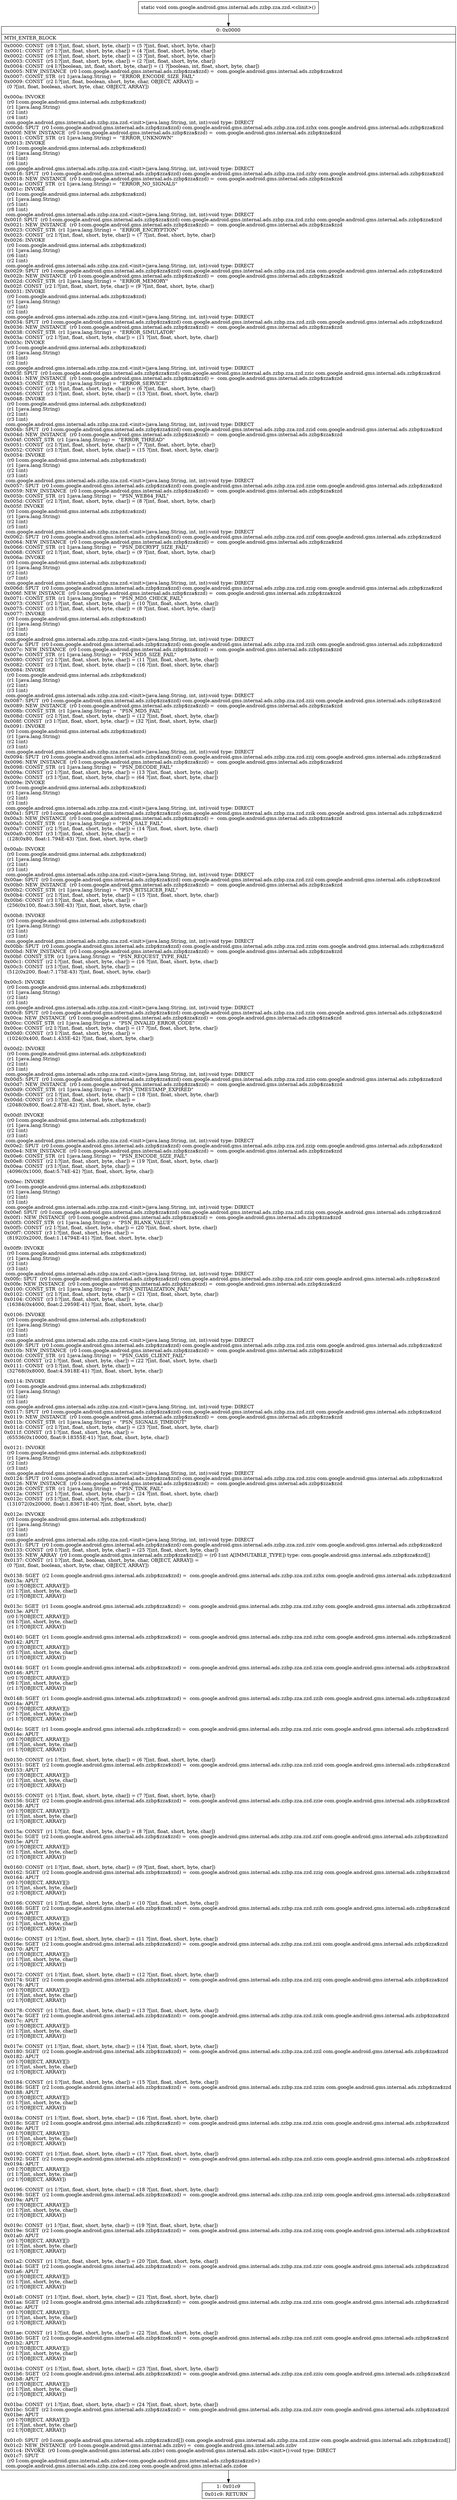 digraph "CFG forcom.google.android.gms.internal.ads.zzbp.zza.zzd.\<clinit\>()V" {
Node_0 [shape=record,label="{0\:\ 0x0000|MTH_ENTER_BLOCK\l|0x0000: CONST  (r8 I:?[int, float, short, byte, char]) = (5 ?[int, float, short, byte, char]) \l0x0001: CONST  (r7 I:?[int, float, short, byte, char]) = (4 ?[int, float, short, byte, char]) \l0x0002: CONST  (r6 I:?[int, float, short, byte, char]) = (3 ?[int, float, short, byte, char]) \l0x0003: CONST  (r5 I:?[int, float, short, byte, char]) = (2 ?[int, float, short, byte, char]) \l0x0004: CONST  (r4 I:?[boolean, int, float, short, byte, char]) = (1 ?[boolean, int, float, short, byte, char]) \l0x0005: NEW_INSTANCE  (r0 I:com.google.android.gms.internal.ads.zzbp$zza$zzd) =  com.google.android.gms.internal.ads.zzbp$zza$zzd \l0x0007: CONST_STR  (r1 I:java.lang.String) =  \"ERROR_ENCODE_SIZE_FAIL\" \l0x0009: CONST  (r2 I:?[int, float, boolean, short, byte, char, OBJECT, ARRAY]) = \l  (0 ?[int, float, boolean, short, byte, char, OBJECT, ARRAY])\l \l0x000a: INVOKE  \l  (r0 I:com.google.android.gms.internal.ads.zzbp$zza$zzd)\l  (r1 I:java.lang.String)\l  (r2 I:int)\l  (r4 I:int)\l com.google.android.gms.internal.ads.zzbp.zza.zzd.\<init\>(java.lang.String, int, int):void type: DIRECT \l0x000d: SPUT  (r0 I:com.google.android.gms.internal.ads.zzbp$zza$zzd) com.google.android.gms.internal.ads.zzbp.zza.zzd.zzhx com.google.android.gms.internal.ads.zzbp$zza$zzd \l0x000f: NEW_INSTANCE  (r0 I:com.google.android.gms.internal.ads.zzbp$zza$zzd) =  com.google.android.gms.internal.ads.zzbp$zza$zzd \l0x0011: CONST_STR  (r1 I:java.lang.String) =  \"ERROR_UNKNOWN\" \l0x0013: INVOKE  \l  (r0 I:com.google.android.gms.internal.ads.zzbp$zza$zzd)\l  (r1 I:java.lang.String)\l  (r4 I:int)\l  (r6 I:int)\l com.google.android.gms.internal.ads.zzbp.zza.zzd.\<init\>(java.lang.String, int, int):void type: DIRECT \l0x0016: SPUT  (r0 I:com.google.android.gms.internal.ads.zzbp$zza$zzd) com.google.android.gms.internal.ads.zzbp.zza.zzd.zzhy com.google.android.gms.internal.ads.zzbp$zza$zzd \l0x0018: NEW_INSTANCE  (r0 I:com.google.android.gms.internal.ads.zzbp$zza$zzd) =  com.google.android.gms.internal.ads.zzbp$zza$zzd \l0x001a: CONST_STR  (r1 I:java.lang.String) =  \"ERROR_NO_SIGNALS\" \l0x001c: INVOKE  \l  (r0 I:com.google.android.gms.internal.ads.zzbp$zza$zzd)\l  (r1 I:java.lang.String)\l  (r5 I:int)\l  (r8 I:int)\l com.google.android.gms.internal.ads.zzbp.zza.zzd.\<init\>(java.lang.String, int, int):void type: DIRECT \l0x001f: SPUT  (r0 I:com.google.android.gms.internal.ads.zzbp$zza$zzd) com.google.android.gms.internal.ads.zzbp.zza.zzd.zzhz com.google.android.gms.internal.ads.zzbp$zza$zzd \l0x0021: NEW_INSTANCE  (r0 I:com.google.android.gms.internal.ads.zzbp$zza$zzd) =  com.google.android.gms.internal.ads.zzbp$zza$zzd \l0x0023: CONST_STR  (r1 I:java.lang.String) =  \"ERROR_ENCRYPTION\" \l0x0025: CONST  (r2 I:?[int, float, short, byte, char]) = (7 ?[int, float, short, byte, char]) \l0x0026: INVOKE  \l  (r0 I:com.google.android.gms.internal.ads.zzbp$zza$zzd)\l  (r1 I:java.lang.String)\l  (r6 I:int)\l  (r2 I:int)\l com.google.android.gms.internal.ads.zzbp.zza.zzd.\<init\>(java.lang.String, int, int):void type: DIRECT \l0x0029: SPUT  (r0 I:com.google.android.gms.internal.ads.zzbp$zza$zzd) com.google.android.gms.internal.ads.zzbp.zza.zzd.zzia com.google.android.gms.internal.ads.zzbp$zza$zzd \l0x002b: NEW_INSTANCE  (r0 I:com.google.android.gms.internal.ads.zzbp$zza$zzd) =  com.google.android.gms.internal.ads.zzbp$zza$zzd \l0x002d: CONST_STR  (r1 I:java.lang.String) =  \"ERROR_MEMORY\" \l0x002f: CONST  (r2 I:?[int, float, short, byte, char]) = (9 ?[int, float, short, byte, char]) \l0x0031: INVOKE  \l  (r0 I:com.google.android.gms.internal.ads.zzbp$zza$zzd)\l  (r1 I:java.lang.String)\l  (r7 I:int)\l  (r2 I:int)\l com.google.android.gms.internal.ads.zzbp.zza.zzd.\<init\>(java.lang.String, int, int):void type: DIRECT \l0x0034: SPUT  (r0 I:com.google.android.gms.internal.ads.zzbp$zza$zzd) com.google.android.gms.internal.ads.zzbp.zza.zzd.zzib com.google.android.gms.internal.ads.zzbp$zza$zzd \l0x0036: NEW_INSTANCE  (r0 I:com.google.android.gms.internal.ads.zzbp$zza$zzd) =  com.google.android.gms.internal.ads.zzbp$zza$zzd \l0x0038: CONST_STR  (r1 I:java.lang.String) =  \"ERROR_SIMULATOR\" \l0x003a: CONST  (r2 I:?[int, float, short, byte, char]) = (11 ?[int, float, short, byte, char]) \l0x003c: INVOKE  \l  (r0 I:com.google.android.gms.internal.ads.zzbp$zza$zzd)\l  (r1 I:java.lang.String)\l  (r8 I:int)\l  (r2 I:int)\l com.google.android.gms.internal.ads.zzbp.zza.zzd.\<init\>(java.lang.String, int, int):void type: DIRECT \l0x003f: SPUT  (r0 I:com.google.android.gms.internal.ads.zzbp$zza$zzd) com.google.android.gms.internal.ads.zzbp.zza.zzd.zzic com.google.android.gms.internal.ads.zzbp$zza$zzd \l0x0041: NEW_INSTANCE  (r0 I:com.google.android.gms.internal.ads.zzbp$zza$zzd) =  com.google.android.gms.internal.ads.zzbp$zza$zzd \l0x0043: CONST_STR  (r1 I:java.lang.String) =  \"ERROR_SERVICE\" \l0x0045: CONST  (r2 I:?[int, float, short, byte, char]) = (6 ?[int, float, short, byte, char]) \l0x0046: CONST  (r3 I:?[int, float, short, byte, char]) = (13 ?[int, float, short, byte, char]) \l0x0048: INVOKE  \l  (r0 I:com.google.android.gms.internal.ads.zzbp$zza$zzd)\l  (r1 I:java.lang.String)\l  (r2 I:int)\l  (r3 I:int)\l com.google.android.gms.internal.ads.zzbp.zza.zzd.\<init\>(java.lang.String, int, int):void type: DIRECT \l0x004b: SPUT  (r0 I:com.google.android.gms.internal.ads.zzbp$zza$zzd) com.google.android.gms.internal.ads.zzbp.zza.zzd.zzid com.google.android.gms.internal.ads.zzbp$zza$zzd \l0x004d: NEW_INSTANCE  (r0 I:com.google.android.gms.internal.ads.zzbp$zza$zzd) =  com.google.android.gms.internal.ads.zzbp$zza$zzd \l0x004f: CONST_STR  (r1 I:java.lang.String) =  \"ERROR_THREAD\" \l0x0051: CONST  (r2 I:?[int, float, short, byte, char]) = (7 ?[int, float, short, byte, char]) \l0x0052: CONST  (r3 I:?[int, float, short, byte, char]) = (15 ?[int, float, short, byte, char]) \l0x0054: INVOKE  \l  (r0 I:com.google.android.gms.internal.ads.zzbp$zza$zzd)\l  (r1 I:java.lang.String)\l  (r2 I:int)\l  (r3 I:int)\l com.google.android.gms.internal.ads.zzbp.zza.zzd.\<init\>(java.lang.String, int, int):void type: DIRECT \l0x0057: SPUT  (r0 I:com.google.android.gms.internal.ads.zzbp$zza$zzd) com.google.android.gms.internal.ads.zzbp.zza.zzd.zzie com.google.android.gms.internal.ads.zzbp$zza$zzd \l0x0059: NEW_INSTANCE  (r0 I:com.google.android.gms.internal.ads.zzbp$zza$zzd) =  com.google.android.gms.internal.ads.zzbp$zza$zzd \l0x005b: CONST_STR  (r1 I:java.lang.String) =  \"PSN_WEB64_FAIL\" \l0x005d: CONST  (r2 I:?[int, float, short, byte, char]) = (8 ?[int, float, short, byte, char]) \l0x005f: INVOKE  \l  (r0 I:com.google.android.gms.internal.ads.zzbp$zza$zzd)\l  (r1 I:java.lang.String)\l  (r2 I:int)\l  (r5 I:int)\l com.google.android.gms.internal.ads.zzbp.zza.zzd.\<init\>(java.lang.String, int, int):void type: DIRECT \l0x0062: SPUT  (r0 I:com.google.android.gms.internal.ads.zzbp$zza$zzd) com.google.android.gms.internal.ads.zzbp.zza.zzd.zzif com.google.android.gms.internal.ads.zzbp$zza$zzd \l0x0064: NEW_INSTANCE  (r0 I:com.google.android.gms.internal.ads.zzbp$zza$zzd) =  com.google.android.gms.internal.ads.zzbp$zza$zzd \l0x0066: CONST_STR  (r1 I:java.lang.String) =  \"PSN_DECRYPT_SIZE_FAIL\" \l0x0068: CONST  (r2 I:?[int, float, short, byte, char]) = (9 ?[int, float, short, byte, char]) \l0x006a: INVOKE  \l  (r0 I:com.google.android.gms.internal.ads.zzbp$zza$zzd)\l  (r1 I:java.lang.String)\l  (r2 I:int)\l  (r7 I:int)\l com.google.android.gms.internal.ads.zzbp.zza.zzd.\<init\>(java.lang.String, int, int):void type: DIRECT \l0x006d: SPUT  (r0 I:com.google.android.gms.internal.ads.zzbp$zza$zzd) com.google.android.gms.internal.ads.zzbp.zza.zzd.zzig com.google.android.gms.internal.ads.zzbp$zza$zzd \l0x006f: NEW_INSTANCE  (r0 I:com.google.android.gms.internal.ads.zzbp$zza$zzd) =  com.google.android.gms.internal.ads.zzbp$zza$zzd \l0x0071: CONST_STR  (r1 I:java.lang.String) =  \"PSN_MD5_CHECK_FAIL\" \l0x0073: CONST  (r2 I:?[int, float, short, byte, char]) = (10 ?[int, float, short, byte, char]) \l0x0075: CONST  (r3 I:?[int, float, short, byte, char]) = (8 ?[int, float, short, byte, char]) \l0x0077: INVOKE  \l  (r0 I:com.google.android.gms.internal.ads.zzbp$zza$zzd)\l  (r1 I:java.lang.String)\l  (r2 I:int)\l  (r3 I:int)\l com.google.android.gms.internal.ads.zzbp.zza.zzd.\<init\>(java.lang.String, int, int):void type: DIRECT \l0x007a: SPUT  (r0 I:com.google.android.gms.internal.ads.zzbp$zza$zzd) com.google.android.gms.internal.ads.zzbp.zza.zzd.zzih com.google.android.gms.internal.ads.zzbp$zza$zzd \l0x007c: NEW_INSTANCE  (r0 I:com.google.android.gms.internal.ads.zzbp$zza$zzd) =  com.google.android.gms.internal.ads.zzbp$zza$zzd \l0x007e: CONST_STR  (r1 I:java.lang.String) =  \"PSN_MD5_SIZE_FAIL\" \l0x0080: CONST  (r2 I:?[int, float, short, byte, char]) = (11 ?[int, float, short, byte, char]) \l0x0082: CONST  (r3 I:?[int, float, short, byte, char]) = (16 ?[int, float, short, byte, char]) \l0x0084: INVOKE  \l  (r0 I:com.google.android.gms.internal.ads.zzbp$zza$zzd)\l  (r1 I:java.lang.String)\l  (r2 I:int)\l  (r3 I:int)\l com.google.android.gms.internal.ads.zzbp.zza.zzd.\<init\>(java.lang.String, int, int):void type: DIRECT \l0x0087: SPUT  (r0 I:com.google.android.gms.internal.ads.zzbp$zza$zzd) com.google.android.gms.internal.ads.zzbp.zza.zzd.zzii com.google.android.gms.internal.ads.zzbp$zza$zzd \l0x0089: NEW_INSTANCE  (r0 I:com.google.android.gms.internal.ads.zzbp$zza$zzd) =  com.google.android.gms.internal.ads.zzbp$zza$zzd \l0x008b: CONST_STR  (r1 I:java.lang.String) =  \"PSN_MD5_FAIL\" \l0x008d: CONST  (r2 I:?[int, float, short, byte, char]) = (12 ?[int, float, short, byte, char]) \l0x008f: CONST  (r3 I:?[int, float, short, byte, char]) = (32 ?[int, float, short, byte, char]) \l0x0091: INVOKE  \l  (r0 I:com.google.android.gms.internal.ads.zzbp$zza$zzd)\l  (r1 I:java.lang.String)\l  (r2 I:int)\l  (r3 I:int)\l com.google.android.gms.internal.ads.zzbp.zza.zzd.\<init\>(java.lang.String, int, int):void type: DIRECT \l0x0094: SPUT  (r0 I:com.google.android.gms.internal.ads.zzbp$zza$zzd) com.google.android.gms.internal.ads.zzbp.zza.zzd.zzij com.google.android.gms.internal.ads.zzbp$zza$zzd \l0x0096: NEW_INSTANCE  (r0 I:com.google.android.gms.internal.ads.zzbp$zza$zzd) =  com.google.android.gms.internal.ads.zzbp$zza$zzd \l0x0098: CONST_STR  (r1 I:java.lang.String) =  \"PSN_DECODE_FAIL\" \l0x009a: CONST  (r2 I:?[int, float, short, byte, char]) = (13 ?[int, float, short, byte, char]) \l0x009c: CONST  (r3 I:?[int, float, short, byte, char]) = (64 ?[int, float, short, byte, char]) \l0x009e: INVOKE  \l  (r0 I:com.google.android.gms.internal.ads.zzbp$zza$zzd)\l  (r1 I:java.lang.String)\l  (r2 I:int)\l  (r3 I:int)\l com.google.android.gms.internal.ads.zzbp.zza.zzd.\<init\>(java.lang.String, int, int):void type: DIRECT \l0x00a1: SPUT  (r0 I:com.google.android.gms.internal.ads.zzbp$zza$zzd) com.google.android.gms.internal.ads.zzbp.zza.zzd.zzik com.google.android.gms.internal.ads.zzbp$zza$zzd \l0x00a3: NEW_INSTANCE  (r0 I:com.google.android.gms.internal.ads.zzbp$zza$zzd) =  com.google.android.gms.internal.ads.zzbp$zza$zzd \l0x00a5: CONST_STR  (r1 I:java.lang.String) =  \"PSN_SALT_FAIL\" \l0x00a7: CONST  (r2 I:?[int, float, short, byte, char]) = (14 ?[int, float, short, byte, char]) \l0x00a9: CONST  (r3 I:?[int, float, short, byte, char]) = \l  (128(0x80, float:1.794E\-43) ?[int, float, short, byte, char])\l \l0x00ab: INVOKE  \l  (r0 I:com.google.android.gms.internal.ads.zzbp$zza$zzd)\l  (r1 I:java.lang.String)\l  (r2 I:int)\l  (r3 I:int)\l com.google.android.gms.internal.ads.zzbp.zza.zzd.\<init\>(java.lang.String, int, int):void type: DIRECT \l0x00ae: SPUT  (r0 I:com.google.android.gms.internal.ads.zzbp$zza$zzd) com.google.android.gms.internal.ads.zzbp.zza.zzd.zzil com.google.android.gms.internal.ads.zzbp$zza$zzd \l0x00b0: NEW_INSTANCE  (r0 I:com.google.android.gms.internal.ads.zzbp$zza$zzd) =  com.google.android.gms.internal.ads.zzbp$zza$zzd \l0x00b2: CONST_STR  (r1 I:java.lang.String) =  \"PSN_BITSLICER_FAIL\" \l0x00b4: CONST  (r2 I:?[int, float, short, byte, char]) = (15 ?[int, float, short, byte, char]) \l0x00b6: CONST  (r3 I:?[int, float, short, byte, char]) = \l  (256(0x100, float:3.59E\-43) ?[int, float, short, byte, char])\l \l0x00b8: INVOKE  \l  (r0 I:com.google.android.gms.internal.ads.zzbp$zza$zzd)\l  (r1 I:java.lang.String)\l  (r2 I:int)\l  (r3 I:int)\l com.google.android.gms.internal.ads.zzbp.zza.zzd.\<init\>(java.lang.String, int, int):void type: DIRECT \l0x00bb: SPUT  (r0 I:com.google.android.gms.internal.ads.zzbp$zza$zzd) com.google.android.gms.internal.ads.zzbp.zza.zzd.zzim com.google.android.gms.internal.ads.zzbp$zza$zzd \l0x00bd: NEW_INSTANCE  (r0 I:com.google.android.gms.internal.ads.zzbp$zza$zzd) =  com.google.android.gms.internal.ads.zzbp$zza$zzd \l0x00bf: CONST_STR  (r1 I:java.lang.String) =  \"PSN_REQUEST_TYPE_FAIL\" \l0x00c1: CONST  (r2 I:?[int, float, short, byte, char]) = (16 ?[int, float, short, byte, char]) \l0x00c3: CONST  (r3 I:?[int, float, short, byte, char]) = \l  (512(0x200, float:7.175E\-43) ?[int, float, short, byte, char])\l \l0x00c5: INVOKE  \l  (r0 I:com.google.android.gms.internal.ads.zzbp$zza$zzd)\l  (r1 I:java.lang.String)\l  (r2 I:int)\l  (r3 I:int)\l com.google.android.gms.internal.ads.zzbp.zza.zzd.\<init\>(java.lang.String, int, int):void type: DIRECT \l0x00c8: SPUT  (r0 I:com.google.android.gms.internal.ads.zzbp$zza$zzd) com.google.android.gms.internal.ads.zzbp.zza.zzd.zzin com.google.android.gms.internal.ads.zzbp$zza$zzd \l0x00ca: NEW_INSTANCE  (r0 I:com.google.android.gms.internal.ads.zzbp$zza$zzd) =  com.google.android.gms.internal.ads.zzbp$zza$zzd \l0x00cc: CONST_STR  (r1 I:java.lang.String) =  \"PSN_INVALID_ERROR_CODE\" \l0x00ce: CONST  (r2 I:?[int, float, short, byte, char]) = (17 ?[int, float, short, byte, char]) \l0x00d0: CONST  (r3 I:?[int, float, short, byte, char]) = \l  (1024(0x400, float:1.435E\-42) ?[int, float, short, byte, char])\l \l0x00d2: INVOKE  \l  (r0 I:com.google.android.gms.internal.ads.zzbp$zza$zzd)\l  (r1 I:java.lang.String)\l  (r2 I:int)\l  (r3 I:int)\l com.google.android.gms.internal.ads.zzbp.zza.zzd.\<init\>(java.lang.String, int, int):void type: DIRECT \l0x00d5: SPUT  (r0 I:com.google.android.gms.internal.ads.zzbp$zza$zzd) com.google.android.gms.internal.ads.zzbp.zza.zzd.zzio com.google.android.gms.internal.ads.zzbp$zza$zzd \l0x00d7: NEW_INSTANCE  (r0 I:com.google.android.gms.internal.ads.zzbp$zza$zzd) =  com.google.android.gms.internal.ads.zzbp$zza$zzd \l0x00d9: CONST_STR  (r1 I:java.lang.String) =  \"PSN_TIMESTAMP_EXPIRED\" \l0x00db: CONST  (r2 I:?[int, float, short, byte, char]) = (18 ?[int, float, short, byte, char]) \l0x00dd: CONST  (r3 I:?[int, float, short, byte, char]) = \l  (2048(0x800, float:2.87E\-42) ?[int, float, short, byte, char])\l \l0x00df: INVOKE  \l  (r0 I:com.google.android.gms.internal.ads.zzbp$zza$zzd)\l  (r1 I:java.lang.String)\l  (r2 I:int)\l  (r3 I:int)\l com.google.android.gms.internal.ads.zzbp.zza.zzd.\<init\>(java.lang.String, int, int):void type: DIRECT \l0x00e2: SPUT  (r0 I:com.google.android.gms.internal.ads.zzbp$zza$zzd) com.google.android.gms.internal.ads.zzbp.zza.zzd.zzip com.google.android.gms.internal.ads.zzbp$zza$zzd \l0x00e4: NEW_INSTANCE  (r0 I:com.google.android.gms.internal.ads.zzbp$zza$zzd) =  com.google.android.gms.internal.ads.zzbp$zza$zzd \l0x00e6: CONST_STR  (r1 I:java.lang.String) =  \"PSN_ENCODE_SIZE_FAIL\" \l0x00e8: CONST  (r2 I:?[int, float, short, byte, char]) = (19 ?[int, float, short, byte, char]) \l0x00ea: CONST  (r3 I:?[int, float, short, byte, char]) = \l  (4096(0x1000, float:5.74E\-42) ?[int, float, short, byte, char])\l \l0x00ec: INVOKE  \l  (r0 I:com.google.android.gms.internal.ads.zzbp$zza$zzd)\l  (r1 I:java.lang.String)\l  (r2 I:int)\l  (r3 I:int)\l com.google.android.gms.internal.ads.zzbp.zza.zzd.\<init\>(java.lang.String, int, int):void type: DIRECT \l0x00ef: SPUT  (r0 I:com.google.android.gms.internal.ads.zzbp$zza$zzd) com.google.android.gms.internal.ads.zzbp.zza.zzd.zziq com.google.android.gms.internal.ads.zzbp$zza$zzd \l0x00f1: NEW_INSTANCE  (r0 I:com.google.android.gms.internal.ads.zzbp$zza$zzd) =  com.google.android.gms.internal.ads.zzbp$zza$zzd \l0x00f3: CONST_STR  (r1 I:java.lang.String) =  \"PSN_BLANK_VALUE\" \l0x00f5: CONST  (r2 I:?[int, float, short, byte, char]) = (20 ?[int, float, short, byte, char]) \l0x00f7: CONST  (r3 I:?[int, float, short, byte, char]) = \l  (8192(0x2000, float:1.14794E\-41) ?[int, float, short, byte, char])\l \l0x00f9: INVOKE  \l  (r0 I:com.google.android.gms.internal.ads.zzbp$zza$zzd)\l  (r1 I:java.lang.String)\l  (r2 I:int)\l  (r3 I:int)\l com.google.android.gms.internal.ads.zzbp.zza.zzd.\<init\>(java.lang.String, int, int):void type: DIRECT \l0x00fc: SPUT  (r0 I:com.google.android.gms.internal.ads.zzbp$zza$zzd) com.google.android.gms.internal.ads.zzbp.zza.zzd.zzir com.google.android.gms.internal.ads.zzbp$zza$zzd \l0x00fe: NEW_INSTANCE  (r0 I:com.google.android.gms.internal.ads.zzbp$zza$zzd) =  com.google.android.gms.internal.ads.zzbp$zza$zzd \l0x0100: CONST_STR  (r1 I:java.lang.String) =  \"PSN_INITIALIZATION_FAIL\" \l0x0102: CONST  (r2 I:?[int, float, short, byte, char]) = (21 ?[int, float, short, byte, char]) \l0x0104: CONST  (r3 I:?[int, float, short, byte, char]) = \l  (16384(0x4000, float:2.2959E\-41) ?[int, float, short, byte, char])\l \l0x0106: INVOKE  \l  (r0 I:com.google.android.gms.internal.ads.zzbp$zza$zzd)\l  (r1 I:java.lang.String)\l  (r2 I:int)\l  (r3 I:int)\l com.google.android.gms.internal.ads.zzbp.zza.zzd.\<init\>(java.lang.String, int, int):void type: DIRECT \l0x0109: SPUT  (r0 I:com.google.android.gms.internal.ads.zzbp$zza$zzd) com.google.android.gms.internal.ads.zzbp.zza.zzd.zzis com.google.android.gms.internal.ads.zzbp$zza$zzd \l0x010b: NEW_INSTANCE  (r0 I:com.google.android.gms.internal.ads.zzbp$zza$zzd) =  com.google.android.gms.internal.ads.zzbp$zza$zzd \l0x010d: CONST_STR  (r1 I:java.lang.String) =  \"PSN_GASS_CLIENT_FAIL\" \l0x010f: CONST  (r2 I:?[int, float, short, byte, char]) = (22 ?[int, float, short, byte, char]) \l0x0111: CONST  (r3 I:?[int, float, short, byte, char]) = \l  (32768(0x8000, float:4.5918E\-41) ?[int, float, short, byte, char])\l \l0x0114: INVOKE  \l  (r0 I:com.google.android.gms.internal.ads.zzbp$zza$zzd)\l  (r1 I:java.lang.String)\l  (r2 I:int)\l  (r3 I:int)\l com.google.android.gms.internal.ads.zzbp.zza.zzd.\<init\>(java.lang.String, int, int):void type: DIRECT \l0x0117: SPUT  (r0 I:com.google.android.gms.internal.ads.zzbp$zza$zzd) com.google.android.gms.internal.ads.zzbp.zza.zzd.zzit com.google.android.gms.internal.ads.zzbp$zza$zzd \l0x0119: NEW_INSTANCE  (r0 I:com.google.android.gms.internal.ads.zzbp$zza$zzd) =  com.google.android.gms.internal.ads.zzbp$zza$zzd \l0x011b: CONST_STR  (r1 I:java.lang.String) =  \"PSN_SIGNALS_TIMEOUT\" \l0x011d: CONST  (r2 I:?[int, float, short, byte, char]) = (23 ?[int, float, short, byte, char]) \l0x011f: CONST  (r3 I:?[int, float, short, byte, char]) = \l  (65536(0x10000, float:9.18355E\-41) ?[int, float, short, byte, char])\l \l0x0121: INVOKE  \l  (r0 I:com.google.android.gms.internal.ads.zzbp$zza$zzd)\l  (r1 I:java.lang.String)\l  (r2 I:int)\l  (r3 I:int)\l com.google.android.gms.internal.ads.zzbp.zza.zzd.\<init\>(java.lang.String, int, int):void type: DIRECT \l0x0124: SPUT  (r0 I:com.google.android.gms.internal.ads.zzbp$zza$zzd) com.google.android.gms.internal.ads.zzbp.zza.zzd.zziu com.google.android.gms.internal.ads.zzbp$zza$zzd \l0x0126: NEW_INSTANCE  (r0 I:com.google.android.gms.internal.ads.zzbp$zza$zzd) =  com.google.android.gms.internal.ads.zzbp$zza$zzd \l0x0128: CONST_STR  (r1 I:java.lang.String) =  \"PSN_TINK_FAIL\" \l0x012a: CONST  (r2 I:?[int, float, short, byte, char]) = (24 ?[int, float, short, byte, char]) \l0x012c: CONST  (r3 I:?[int, float, short, byte, char]) = \l  (131072(0x20000, float:1.83671E\-40) ?[int, float, short, byte, char])\l \l0x012e: INVOKE  \l  (r0 I:com.google.android.gms.internal.ads.zzbp$zza$zzd)\l  (r1 I:java.lang.String)\l  (r2 I:int)\l  (r3 I:int)\l com.google.android.gms.internal.ads.zzbp.zza.zzd.\<init\>(java.lang.String, int, int):void type: DIRECT \l0x0131: SPUT  (r0 I:com.google.android.gms.internal.ads.zzbp$zza$zzd) com.google.android.gms.internal.ads.zzbp.zza.zzd.zziv com.google.android.gms.internal.ads.zzbp$zza$zzd \l0x0133: CONST  (r0 I:?[int, float, short, byte, char]) = (25 ?[int, float, short, byte, char]) \l0x0135: NEW_ARRAY  (r0 I:com.google.android.gms.internal.ads.zzbp$zza$zzd[]) = (r0 I:int A[IMMUTABLE_TYPE]) type: com.google.android.gms.internal.ads.zzbp$zza$zzd[] \l0x0137: CONST  (r1 I:?[int, float, boolean, short, byte, char, OBJECT, ARRAY]) = \l  (0 ?[int, float, boolean, short, byte, char, OBJECT, ARRAY])\l \l0x0138: SGET  (r2 I:com.google.android.gms.internal.ads.zzbp$zza$zzd) =  com.google.android.gms.internal.ads.zzbp.zza.zzd.zzhx com.google.android.gms.internal.ads.zzbp$zza$zzd \l0x013a: APUT  \l  (r0 I:?[OBJECT, ARRAY][])\l  (r1 I:?[int, short, byte, char])\l  (r2 I:?[OBJECT, ARRAY])\l \l0x013c: SGET  (r1 I:com.google.android.gms.internal.ads.zzbp$zza$zzd) =  com.google.android.gms.internal.ads.zzbp.zza.zzd.zzhy com.google.android.gms.internal.ads.zzbp$zza$zzd \l0x013e: APUT  \l  (r0 I:?[OBJECT, ARRAY][])\l  (r4 I:?[int, short, byte, char])\l  (r1 I:?[OBJECT, ARRAY])\l \l0x0140: SGET  (r1 I:com.google.android.gms.internal.ads.zzbp$zza$zzd) =  com.google.android.gms.internal.ads.zzbp.zza.zzd.zzhz com.google.android.gms.internal.ads.zzbp$zza$zzd \l0x0142: APUT  \l  (r0 I:?[OBJECT, ARRAY][])\l  (r5 I:?[int, short, byte, char])\l  (r1 I:?[OBJECT, ARRAY])\l \l0x0144: SGET  (r1 I:com.google.android.gms.internal.ads.zzbp$zza$zzd) =  com.google.android.gms.internal.ads.zzbp.zza.zzd.zzia com.google.android.gms.internal.ads.zzbp$zza$zzd \l0x0146: APUT  \l  (r0 I:?[OBJECT, ARRAY][])\l  (r6 I:?[int, short, byte, char])\l  (r1 I:?[OBJECT, ARRAY])\l \l0x0148: SGET  (r1 I:com.google.android.gms.internal.ads.zzbp$zza$zzd) =  com.google.android.gms.internal.ads.zzbp.zza.zzd.zzib com.google.android.gms.internal.ads.zzbp$zza$zzd \l0x014a: APUT  \l  (r0 I:?[OBJECT, ARRAY][])\l  (r7 I:?[int, short, byte, char])\l  (r1 I:?[OBJECT, ARRAY])\l \l0x014c: SGET  (r1 I:com.google.android.gms.internal.ads.zzbp$zza$zzd) =  com.google.android.gms.internal.ads.zzbp.zza.zzd.zzic com.google.android.gms.internal.ads.zzbp$zza$zzd \l0x014e: APUT  \l  (r0 I:?[OBJECT, ARRAY][])\l  (r8 I:?[int, short, byte, char])\l  (r1 I:?[OBJECT, ARRAY])\l \l0x0150: CONST  (r1 I:?[int, float, short, byte, char]) = (6 ?[int, float, short, byte, char]) \l0x0151: SGET  (r2 I:com.google.android.gms.internal.ads.zzbp$zza$zzd) =  com.google.android.gms.internal.ads.zzbp.zza.zzd.zzid com.google.android.gms.internal.ads.zzbp$zza$zzd \l0x0153: APUT  \l  (r0 I:?[OBJECT, ARRAY][])\l  (r1 I:?[int, short, byte, char])\l  (r2 I:?[OBJECT, ARRAY])\l \l0x0155: CONST  (r1 I:?[int, float, short, byte, char]) = (7 ?[int, float, short, byte, char]) \l0x0156: SGET  (r2 I:com.google.android.gms.internal.ads.zzbp$zza$zzd) =  com.google.android.gms.internal.ads.zzbp.zza.zzd.zzie com.google.android.gms.internal.ads.zzbp$zza$zzd \l0x0158: APUT  \l  (r0 I:?[OBJECT, ARRAY][])\l  (r1 I:?[int, short, byte, char])\l  (r2 I:?[OBJECT, ARRAY])\l \l0x015a: CONST  (r1 I:?[int, float, short, byte, char]) = (8 ?[int, float, short, byte, char]) \l0x015c: SGET  (r2 I:com.google.android.gms.internal.ads.zzbp$zza$zzd) =  com.google.android.gms.internal.ads.zzbp.zza.zzd.zzif com.google.android.gms.internal.ads.zzbp$zza$zzd \l0x015e: APUT  \l  (r0 I:?[OBJECT, ARRAY][])\l  (r1 I:?[int, short, byte, char])\l  (r2 I:?[OBJECT, ARRAY])\l \l0x0160: CONST  (r1 I:?[int, float, short, byte, char]) = (9 ?[int, float, short, byte, char]) \l0x0162: SGET  (r2 I:com.google.android.gms.internal.ads.zzbp$zza$zzd) =  com.google.android.gms.internal.ads.zzbp.zza.zzd.zzig com.google.android.gms.internal.ads.zzbp$zza$zzd \l0x0164: APUT  \l  (r0 I:?[OBJECT, ARRAY][])\l  (r1 I:?[int, short, byte, char])\l  (r2 I:?[OBJECT, ARRAY])\l \l0x0166: CONST  (r1 I:?[int, float, short, byte, char]) = (10 ?[int, float, short, byte, char]) \l0x0168: SGET  (r2 I:com.google.android.gms.internal.ads.zzbp$zza$zzd) =  com.google.android.gms.internal.ads.zzbp.zza.zzd.zzih com.google.android.gms.internal.ads.zzbp$zza$zzd \l0x016a: APUT  \l  (r0 I:?[OBJECT, ARRAY][])\l  (r1 I:?[int, short, byte, char])\l  (r2 I:?[OBJECT, ARRAY])\l \l0x016c: CONST  (r1 I:?[int, float, short, byte, char]) = (11 ?[int, float, short, byte, char]) \l0x016e: SGET  (r2 I:com.google.android.gms.internal.ads.zzbp$zza$zzd) =  com.google.android.gms.internal.ads.zzbp.zza.zzd.zzii com.google.android.gms.internal.ads.zzbp$zza$zzd \l0x0170: APUT  \l  (r0 I:?[OBJECT, ARRAY][])\l  (r1 I:?[int, short, byte, char])\l  (r2 I:?[OBJECT, ARRAY])\l \l0x0172: CONST  (r1 I:?[int, float, short, byte, char]) = (12 ?[int, float, short, byte, char]) \l0x0174: SGET  (r2 I:com.google.android.gms.internal.ads.zzbp$zza$zzd) =  com.google.android.gms.internal.ads.zzbp.zza.zzd.zzij com.google.android.gms.internal.ads.zzbp$zza$zzd \l0x0176: APUT  \l  (r0 I:?[OBJECT, ARRAY][])\l  (r1 I:?[int, short, byte, char])\l  (r2 I:?[OBJECT, ARRAY])\l \l0x0178: CONST  (r1 I:?[int, float, short, byte, char]) = (13 ?[int, float, short, byte, char]) \l0x017a: SGET  (r2 I:com.google.android.gms.internal.ads.zzbp$zza$zzd) =  com.google.android.gms.internal.ads.zzbp.zza.zzd.zzik com.google.android.gms.internal.ads.zzbp$zza$zzd \l0x017c: APUT  \l  (r0 I:?[OBJECT, ARRAY][])\l  (r1 I:?[int, short, byte, char])\l  (r2 I:?[OBJECT, ARRAY])\l \l0x017e: CONST  (r1 I:?[int, float, short, byte, char]) = (14 ?[int, float, short, byte, char]) \l0x0180: SGET  (r2 I:com.google.android.gms.internal.ads.zzbp$zza$zzd) =  com.google.android.gms.internal.ads.zzbp.zza.zzd.zzil com.google.android.gms.internal.ads.zzbp$zza$zzd \l0x0182: APUT  \l  (r0 I:?[OBJECT, ARRAY][])\l  (r1 I:?[int, short, byte, char])\l  (r2 I:?[OBJECT, ARRAY])\l \l0x0184: CONST  (r1 I:?[int, float, short, byte, char]) = (15 ?[int, float, short, byte, char]) \l0x0186: SGET  (r2 I:com.google.android.gms.internal.ads.zzbp$zza$zzd) =  com.google.android.gms.internal.ads.zzbp.zza.zzd.zzim com.google.android.gms.internal.ads.zzbp$zza$zzd \l0x0188: APUT  \l  (r0 I:?[OBJECT, ARRAY][])\l  (r1 I:?[int, short, byte, char])\l  (r2 I:?[OBJECT, ARRAY])\l \l0x018a: CONST  (r1 I:?[int, float, short, byte, char]) = (16 ?[int, float, short, byte, char]) \l0x018c: SGET  (r2 I:com.google.android.gms.internal.ads.zzbp$zza$zzd) =  com.google.android.gms.internal.ads.zzbp.zza.zzd.zzin com.google.android.gms.internal.ads.zzbp$zza$zzd \l0x018e: APUT  \l  (r0 I:?[OBJECT, ARRAY][])\l  (r1 I:?[int, short, byte, char])\l  (r2 I:?[OBJECT, ARRAY])\l \l0x0190: CONST  (r1 I:?[int, float, short, byte, char]) = (17 ?[int, float, short, byte, char]) \l0x0192: SGET  (r2 I:com.google.android.gms.internal.ads.zzbp$zza$zzd) =  com.google.android.gms.internal.ads.zzbp.zza.zzd.zzio com.google.android.gms.internal.ads.zzbp$zza$zzd \l0x0194: APUT  \l  (r0 I:?[OBJECT, ARRAY][])\l  (r1 I:?[int, short, byte, char])\l  (r2 I:?[OBJECT, ARRAY])\l \l0x0196: CONST  (r1 I:?[int, float, short, byte, char]) = (18 ?[int, float, short, byte, char]) \l0x0198: SGET  (r2 I:com.google.android.gms.internal.ads.zzbp$zza$zzd) =  com.google.android.gms.internal.ads.zzbp.zza.zzd.zzip com.google.android.gms.internal.ads.zzbp$zza$zzd \l0x019a: APUT  \l  (r0 I:?[OBJECT, ARRAY][])\l  (r1 I:?[int, short, byte, char])\l  (r2 I:?[OBJECT, ARRAY])\l \l0x019c: CONST  (r1 I:?[int, float, short, byte, char]) = (19 ?[int, float, short, byte, char]) \l0x019e: SGET  (r2 I:com.google.android.gms.internal.ads.zzbp$zza$zzd) =  com.google.android.gms.internal.ads.zzbp.zza.zzd.zziq com.google.android.gms.internal.ads.zzbp$zza$zzd \l0x01a0: APUT  \l  (r0 I:?[OBJECT, ARRAY][])\l  (r1 I:?[int, short, byte, char])\l  (r2 I:?[OBJECT, ARRAY])\l \l0x01a2: CONST  (r1 I:?[int, float, short, byte, char]) = (20 ?[int, float, short, byte, char]) \l0x01a4: SGET  (r2 I:com.google.android.gms.internal.ads.zzbp$zza$zzd) =  com.google.android.gms.internal.ads.zzbp.zza.zzd.zzir com.google.android.gms.internal.ads.zzbp$zza$zzd \l0x01a6: APUT  \l  (r0 I:?[OBJECT, ARRAY][])\l  (r1 I:?[int, short, byte, char])\l  (r2 I:?[OBJECT, ARRAY])\l \l0x01a8: CONST  (r1 I:?[int, float, short, byte, char]) = (21 ?[int, float, short, byte, char]) \l0x01aa: SGET  (r2 I:com.google.android.gms.internal.ads.zzbp$zza$zzd) =  com.google.android.gms.internal.ads.zzbp.zza.zzd.zzis com.google.android.gms.internal.ads.zzbp$zza$zzd \l0x01ac: APUT  \l  (r0 I:?[OBJECT, ARRAY][])\l  (r1 I:?[int, short, byte, char])\l  (r2 I:?[OBJECT, ARRAY])\l \l0x01ae: CONST  (r1 I:?[int, float, short, byte, char]) = (22 ?[int, float, short, byte, char]) \l0x01b0: SGET  (r2 I:com.google.android.gms.internal.ads.zzbp$zza$zzd) =  com.google.android.gms.internal.ads.zzbp.zza.zzd.zzit com.google.android.gms.internal.ads.zzbp$zza$zzd \l0x01b2: APUT  \l  (r0 I:?[OBJECT, ARRAY][])\l  (r1 I:?[int, short, byte, char])\l  (r2 I:?[OBJECT, ARRAY])\l \l0x01b4: CONST  (r1 I:?[int, float, short, byte, char]) = (23 ?[int, float, short, byte, char]) \l0x01b6: SGET  (r2 I:com.google.android.gms.internal.ads.zzbp$zza$zzd) =  com.google.android.gms.internal.ads.zzbp.zza.zzd.zziu com.google.android.gms.internal.ads.zzbp$zza$zzd \l0x01b8: APUT  \l  (r0 I:?[OBJECT, ARRAY][])\l  (r1 I:?[int, short, byte, char])\l  (r2 I:?[OBJECT, ARRAY])\l \l0x01ba: CONST  (r1 I:?[int, float, short, byte, char]) = (24 ?[int, float, short, byte, char]) \l0x01bc: SGET  (r2 I:com.google.android.gms.internal.ads.zzbp$zza$zzd) =  com.google.android.gms.internal.ads.zzbp.zza.zzd.zziv com.google.android.gms.internal.ads.zzbp$zza$zzd \l0x01be: APUT  \l  (r0 I:?[OBJECT, ARRAY][])\l  (r1 I:?[int, short, byte, char])\l  (r2 I:?[OBJECT, ARRAY])\l \l0x01c0: SPUT  (r0 I:com.google.android.gms.internal.ads.zzbp$zza$zzd[]) com.google.android.gms.internal.ads.zzbp.zza.zzd.zziw com.google.android.gms.internal.ads.zzbp$zza$zzd[] \l0x01c2: NEW_INSTANCE  (r0 I:com.google.android.gms.internal.ads.zzbv) =  com.google.android.gms.internal.ads.zzbv \l0x01c4: INVOKE  (r0 I:com.google.android.gms.internal.ads.zzbv) com.google.android.gms.internal.ads.zzbv.\<init\>():void type: DIRECT \l0x01c7: SPUT  \l  (r0 I:com.google.android.gms.internal.ads.zzdoe\<com.google.android.gms.internal.ads.zzbp$zza$zzd\>)\l com.google.android.gms.internal.ads.zzbp.zza.zzd.zzeg com.google.android.gms.internal.ads.zzdoe \l}"];
Node_1 [shape=record,label="{1\:\ 0x01c9|0x01c9: RETURN   \l}"];
MethodNode[shape=record,label="{static void com.google.android.gms.internal.ads.zzbp.zza.zzd.\<clinit\>() }"];
MethodNode -> Node_0;
Node_0 -> Node_1;
}

